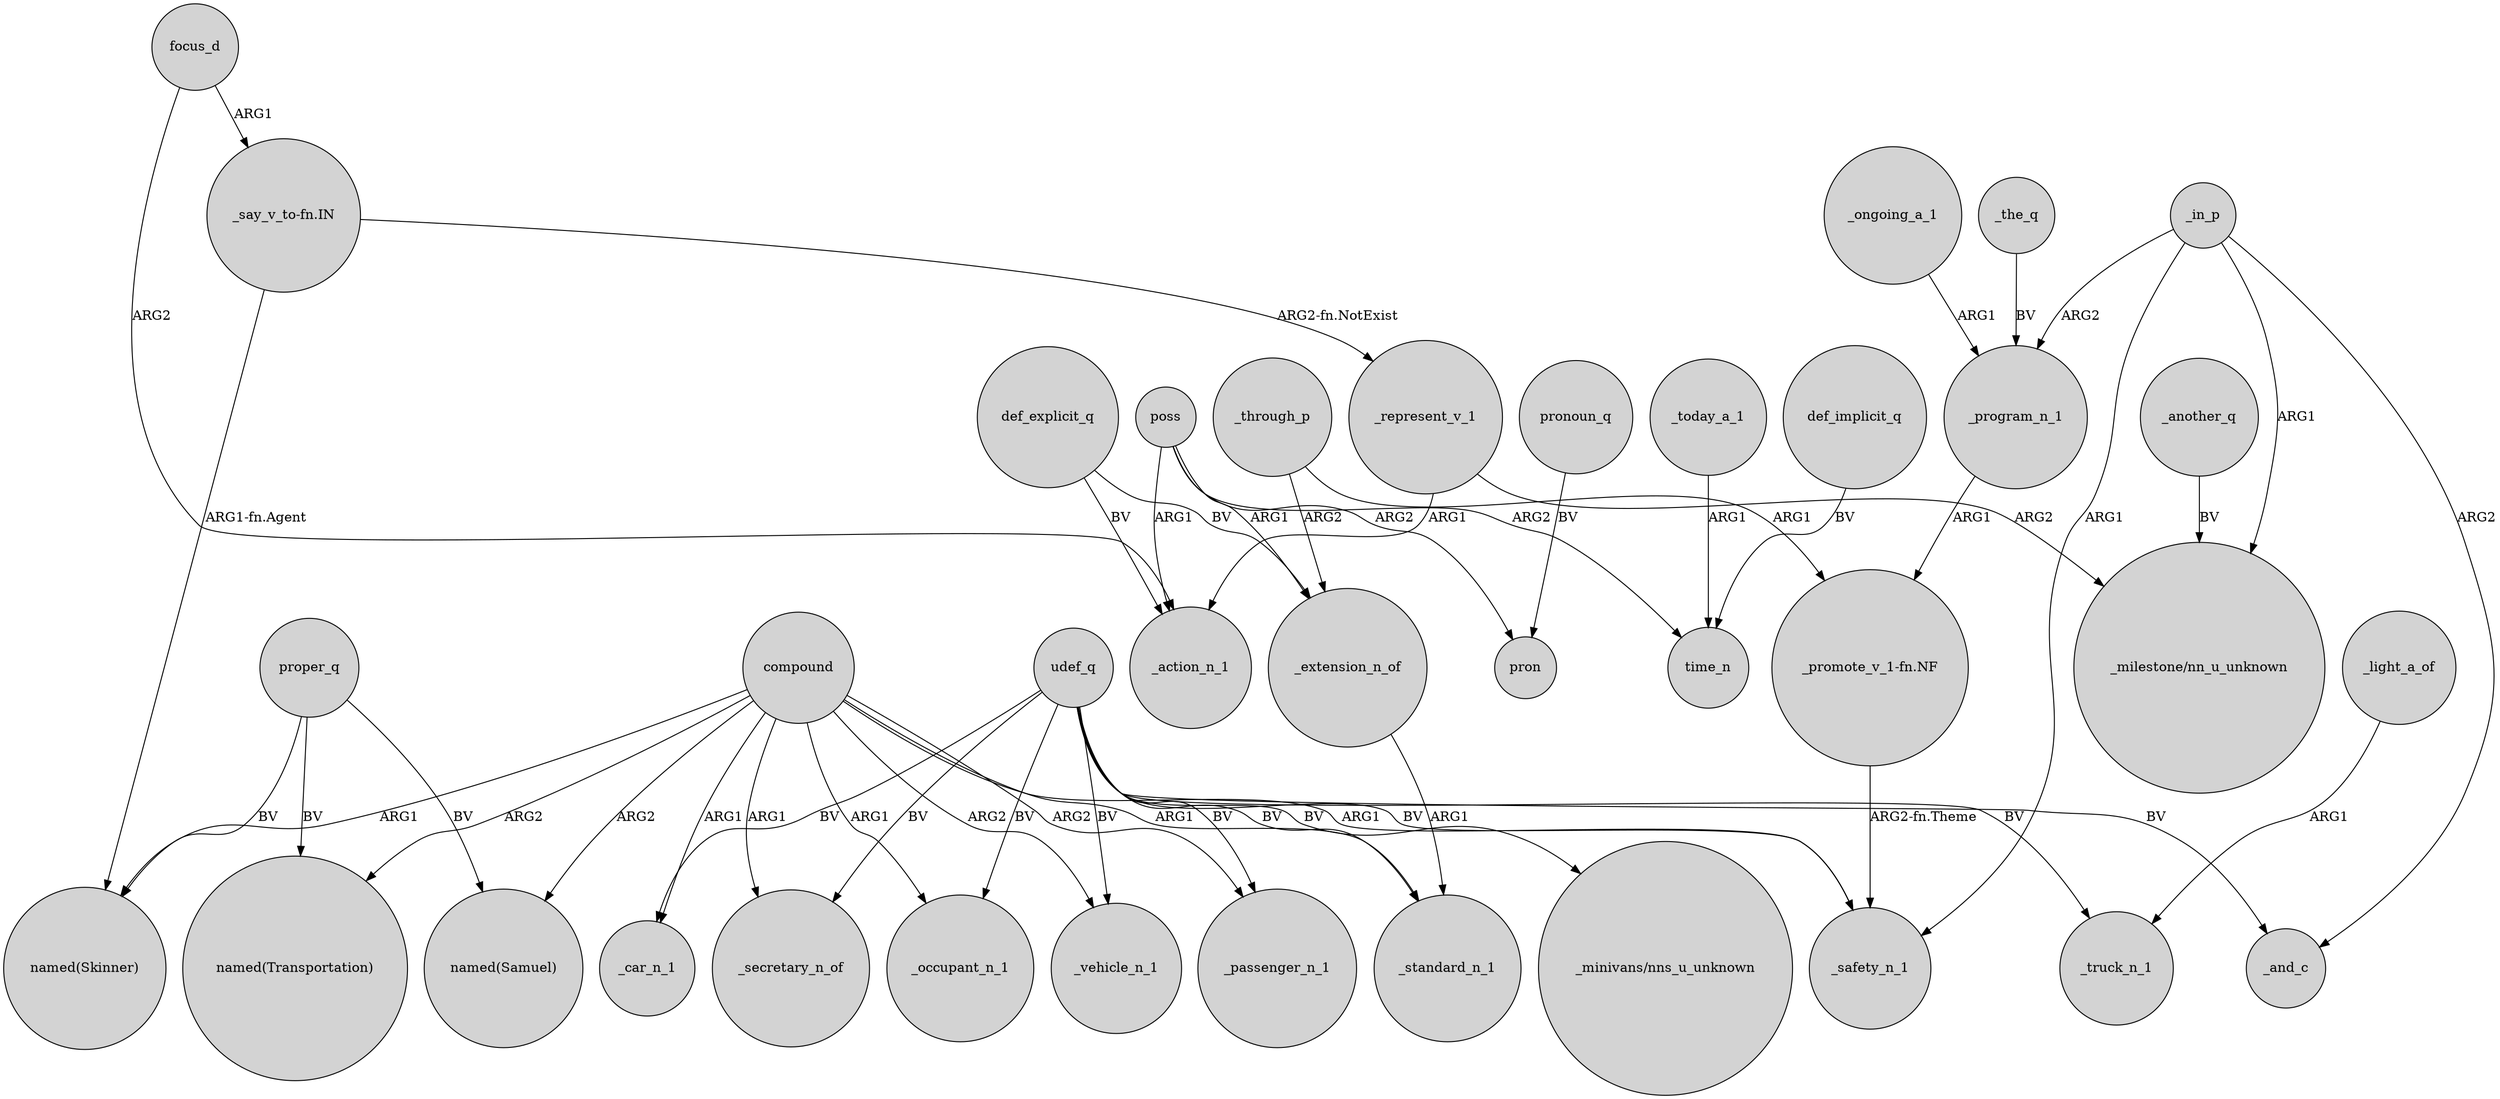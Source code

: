 digraph {
	node [shape=circle style=filled]
	udef_q -> _secretary_n_of [label=BV]
	proper_q -> "named(Transportation)" [label=BV]
	_represent_v_1 -> _action_n_1 [label=ARG1]
	compound -> _passenger_n_1 [label=ARG2]
	compound -> _safety_n_1 [label=ARG1]
	compound -> "named(Skinner)" [label=ARG1]
	_today_a_1 -> time_n [label=ARG1]
	poss -> pron [label=ARG2]
	def_implicit_q -> time_n [label=BV]
	udef_q -> _occupant_n_1 [label=BV]
	compound -> "named(Transportation)" [label=ARG2]
	def_explicit_q -> _extension_n_of [label=BV]
	_through_p -> "_promote_v_1-fn.NF" [label=ARG1]
	poss -> _extension_n_of [label=ARG1]
	compound -> _occupant_n_1 [label=ARG1]
	_through_p -> _extension_n_of [label=ARG2]
	_light_a_of -> _truck_n_1 [label=ARG1]
	_in_p -> _safety_n_1 [label=ARG1]
	poss -> time_n [label=ARG2]
	proper_q -> "named(Skinner)" [label=BV]
	def_explicit_q -> _action_n_1 [label=BV]
	_in_p -> "_milestone/nn_u_unknown" [label=ARG1]
	udef_q -> _passenger_n_1 [label=BV]
	_represent_v_1 -> "_milestone/nn_u_unknown" [label=ARG2]
	udef_q -> _vehicle_n_1 [label=BV]
	compound -> "named(Samuel)" [label=ARG2]
	"_say_v_to-fn.IN" -> "named(Skinner)" [label="ARG1-fn.Agent"]
	_ongoing_a_1 -> _program_n_1 [label=ARG1]
	compound -> _vehicle_n_1 [label=ARG2]
	pronoun_q -> pron [label=BV]
	_in_p -> _program_n_1 [label=ARG2]
	udef_q -> _truck_n_1 [label=BV]
	_another_q -> "_milestone/nn_u_unknown" [label=BV]
	poss -> _action_n_1 [label=ARG1]
	udef_q -> _safety_n_1 [label=BV]
	_the_q -> _program_n_1 [label=BV]
	_program_n_1 -> "_promote_v_1-fn.NF" [label=ARG1]
	compound -> _car_n_1 [label=ARG1]
	"_say_v_to-fn.IN" -> _represent_v_1 [label="ARG2-fn.NotExist"]
	_extension_n_of -> _standard_n_1 [label=ARG1]
	udef_q -> _car_n_1 [label=BV]
	proper_q -> "named(Samuel)" [label=BV]
	"_promote_v_1-fn.NF" -> _safety_n_1 [label="ARG2-fn.Theme"]
	focus_d -> _action_n_1 [label=ARG2]
	compound -> _secretary_n_of [label=ARG1]
	udef_q -> _and_c [label=BV]
	udef_q -> _standard_n_1 [label=BV]
	_in_p -> _and_c [label=ARG2]
	compound -> _standard_n_1 [label=ARG1]
	focus_d -> "_say_v_to-fn.IN" [label=ARG1]
	udef_q -> "_minivans/nns_u_unknown" [label=BV]
}

